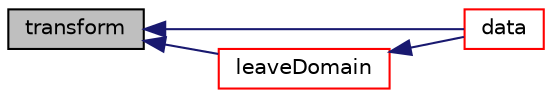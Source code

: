 digraph "transform"
{
  bgcolor="transparent";
  edge [fontname="Helvetica",fontsize="10",labelfontname="Helvetica",labelfontsize="10"];
  node [fontname="Helvetica",fontsize="10",shape=record];
  rankdir="LR";
  Node71 [label="transform",height=0.2,width=0.4,color="black", fillcolor="grey75", style="filled", fontcolor="black"];
  Node71 -> Node72 [dir="back",color="midnightblue",fontsize="10",style="solid",fontname="Helvetica"];
  Node72 [label="data",height=0.2,width=0.4,color="red",URL="$a26333.html#ad7f8023f823553543ca50bd5d11b877b"];
  Node71 -> Node76 [dir="back",color="midnightblue",fontsize="10",style="solid",fontname="Helvetica"];
  Node76 [label="leaveDomain",height=0.2,width=0.4,color="red",URL="$a26333.html#ad715df4ee5b3ac336b4c7ef6fc1c4970",tooltip="Convert any absolute coordinates into relative to (patch)face. "];
  Node76 -> Node72 [dir="back",color="midnightblue",fontsize="10",style="solid",fontname="Helvetica"];
}
